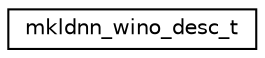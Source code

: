 digraph "Graphical Class Hierarchy"
{
  edge [fontname="Helvetica",fontsize="10",labelfontname="Helvetica",labelfontsize="10"];
  node [fontname="Helvetica",fontsize="10",shape=record];
  rankdir="LR";
  Node1 [label="mkldnn_wino_desc_t",height=0.2,width=0.4,color="black", fillcolor="white", style="filled",URL="$structmkldnn__wino__desc__t.html"];
}
